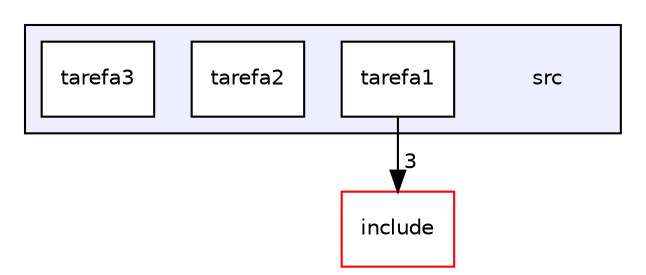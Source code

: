digraph "src" {
  compound=true
  node [ fontsize="10", fontname="Helvetica"];
  edge [ labelfontsize="10", labelfontname="Helvetica"];
  subgraph clusterdir_68267d1309a1af8e8297ef4c3efbcdba {
    graph [ bgcolor="#eeeeff", pencolor="black", label="" URL="dir_68267d1309a1af8e8297ef4c3efbcdba.html"];
    dir_68267d1309a1af8e8297ef4c3efbcdba [shape=plaintext label="src"];
    dir_bc7736c6594e07983ed7346e0029c6f4 [shape=box label="tarefa1" color="black" fillcolor="white" style="filled" URL="dir_bc7736c6594e07983ed7346e0029c6f4.html"];
    dir_a4ebae6655c731719c3b46885615bcce [shape=box label="tarefa2" color="black" fillcolor="white" style="filled" URL="dir_a4ebae6655c731719c3b46885615bcce.html"];
    dir_6411b01aef34fd18fbfc8a499a7f0c78 [shape=box label="tarefa3" color="black" fillcolor="white" style="filled" URL="dir_6411b01aef34fd18fbfc8a499a7f0c78.html"];
  }
  dir_d44c64559bbebec7f509842c48db8b23 [shape=box label="include" fillcolor="white" style="filled" color="red" URL="dir_d44c64559bbebec7f509842c48db8b23.html"];
  dir_bc7736c6594e07983ed7346e0029c6f4->dir_d44c64559bbebec7f509842c48db8b23 [headlabel="3", labeldistance=1.5 headhref="dir_000007_000000.html"];
}
